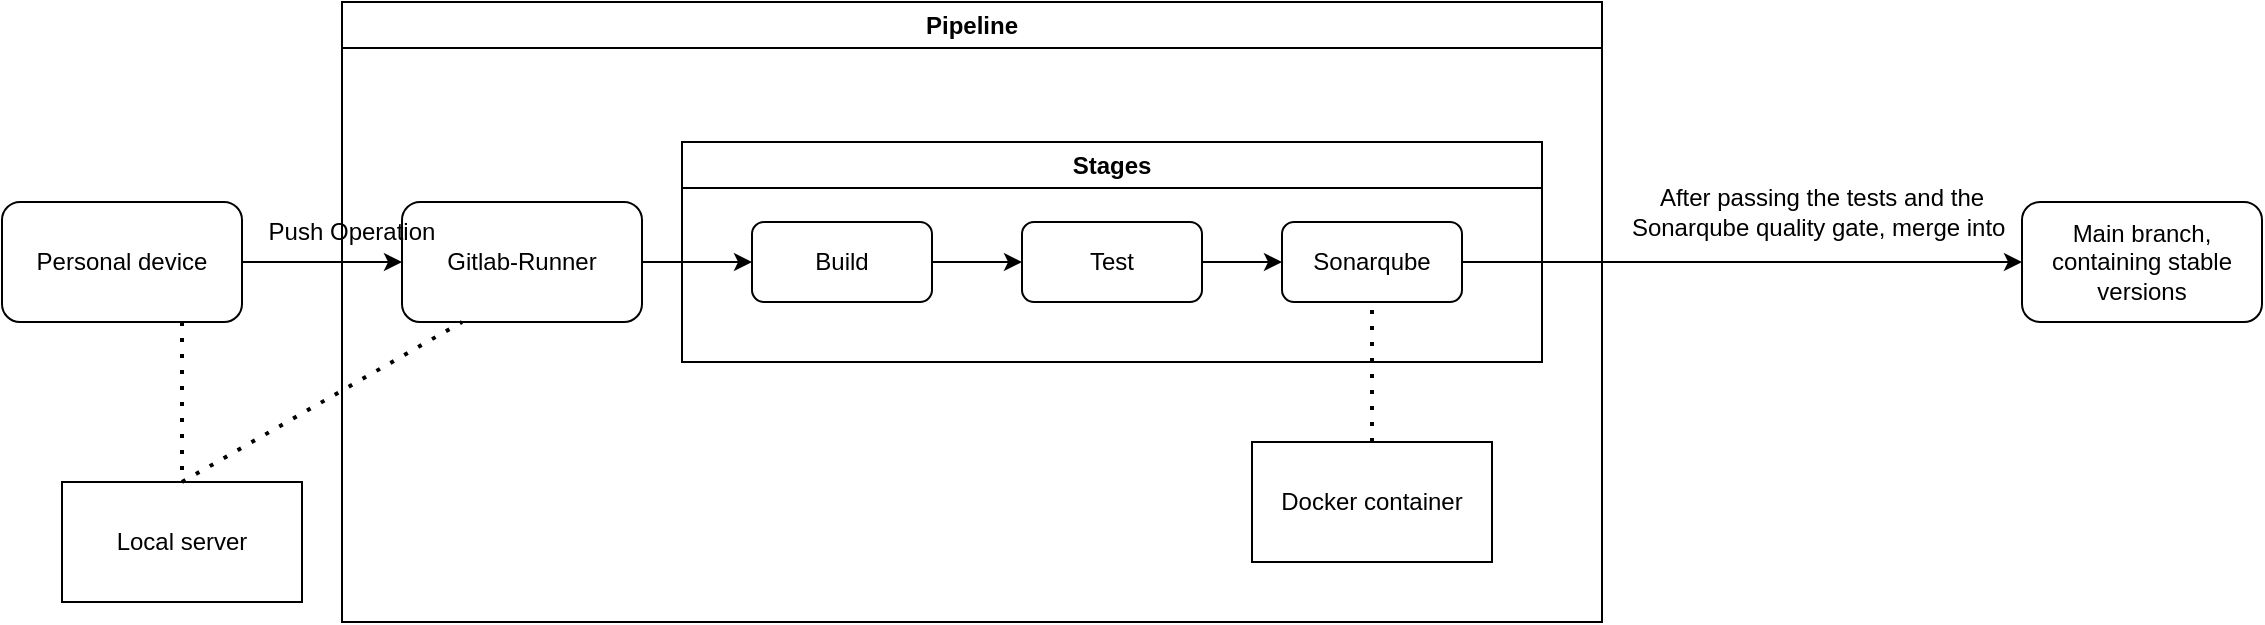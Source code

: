 <mxfile version="20.8.16" type="device"><diagram name="Page-1" id="X6yF2zE2kMj_40LFB2g9"><mxGraphModel dx="1150" dy="614" grid="1" gridSize="10" guides="1" tooltips="1" connect="1" arrows="1" fold="1" page="1" pageScale="1" pageWidth="850" pageHeight="1100" math="0" shadow="0"><root><mxCell id="0"/><mxCell id="1" parent="0"/><mxCell id="5A-sEJEt2-0Sr2_lfnwf-1" value="Personal device" style="rounded=1;whiteSpace=wrap;html=1;" parent="1" vertex="1"><mxGeometry x="100" y="130" width="120" height="60" as="geometry"/></mxCell><mxCell id="5A-sEJEt2-0Sr2_lfnwf-12" value="" style="edgeStyle=orthogonalEdgeStyle;rounded=0;orthogonalLoop=1;jettySize=auto;html=1;entryX=0;entryY=0.5;entryDx=0;entryDy=0;" parent="1" source="5A-sEJEt2-0Sr2_lfnwf-5" target="uMFjtRjIDLDGTQKSE167-3" edge="1"><mxGeometry relative="1" as="geometry"><mxPoint x="550" y="160" as="targetPoint"/></mxGeometry></mxCell><mxCell id="5A-sEJEt2-0Sr2_lfnwf-5" value="Gitlab-Runner" style="rounded=1;whiteSpace=wrap;html=1;" parent="1" vertex="1"><mxGeometry x="300" y="130" width="120" height="60" as="geometry"/></mxCell><mxCell id="5A-sEJEt2-0Sr2_lfnwf-6" value="Local server" style="rounded=0;whiteSpace=wrap;html=1;" parent="1" vertex="1"><mxGeometry x="130" y="270" width="120" height="60" as="geometry"/></mxCell><mxCell id="5A-sEJEt2-0Sr2_lfnwf-7" value="" style="endArrow=classic;html=1;rounded=0;exitX=1;exitY=0.5;exitDx=0;exitDy=0;entryX=0;entryY=0.5;entryDx=0;entryDy=0;" parent="1" source="5A-sEJEt2-0Sr2_lfnwf-1" target="5A-sEJEt2-0Sr2_lfnwf-5" edge="1"><mxGeometry width="50" height="50" relative="1" as="geometry"><mxPoint x="400" y="350" as="sourcePoint"/><mxPoint x="220" y="190" as="targetPoint"/></mxGeometry></mxCell><mxCell id="5A-sEJEt2-0Sr2_lfnwf-9" value="" style="endArrow=none;dashed=1;html=1;dashPattern=1 3;strokeWidth=2;rounded=0;entryX=0.25;entryY=1;entryDx=0;entryDy=0;exitX=0.5;exitY=0;exitDx=0;exitDy=0;" parent="1" source="5A-sEJEt2-0Sr2_lfnwf-6" target="5A-sEJEt2-0Sr2_lfnwf-5" edge="1"><mxGeometry width="50" height="50" relative="1" as="geometry"><mxPoint x="400" y="350" as="sourcePoint"/><mxPoint x="450" y="300" as="targetPoint"/></mxGeometry></mxCell><mxCell id="5A-sEJEt2-0Sr2_lfnwf-10" value="" style="endArrow=none;dashed=1;html=1;dashPattern=1 3;strokeWidth=2;rounded=0;entryX=0.5;entryY=0;entryDx=0;entryDy=0;exitX=0.75;exitY=1;exitDx=0;exitDy=0;" parent="1" source="5A-sEJEt2-0Sr2_lfnwf-1" target="5A-sEJEt2-0Sr2_lfnwf-6" edge="1"><mxGeometry width="50" height="50" relative="1" as="geometry"><mxPoint x="320" y="290" as="sourcePoint"/><mxPoint x="390" y="200" as="targetPoint"/></mxGeometry></mxCell><mxCell id="5A-sEJEt2-0Sr2_lfnwf-16" value="" style="edgeStyle=orthogonalEdgeStyle;rounded=0;orthogonalLoop=1;jettySize=auto;html=1;exitX=1;exitY=0.5;exitDx=0;exitDy=0;" parent="1" source="uMFjtRjIDLDGTQKSE167-5" target="5A-sEJEt2-0Sr2_lfnwf-15" edge="1"><mxGeometry relative="1" as="geometry"><mxPoint x="850" y="160" as="sourcePoint"/></mxGeometry></mxCell><mxCell id="5A-sEJEt2-0Sr2_lfnwf-15" value="Main branch, containing stable versions" style="whiteSpace=wrap;html=1;rounded=1;" parent="1" vertex="1"><mxGeometry x="1110" y="130" width="120" height="60" as="geometry"/></mxCell><mxCell id="5A-sEJEt2-0Sr2_lfnwf-17" value="Pipeline" style="swimlane;whiteSpace=wrap;html=1;" parent="1" vertex="1"><mxGeometry x="270" y="30" width="630" height="310" as="geometry"/></mxCell><mxCell id="uMFjtRjIDLDGTQKSE167-2" value="Stages" style="swimlane;whiteSpace=wrap;html=1;" vertex="1" parent="5A-sEJEt2-0Sr2_lfnwf-17"><mxGeometry x="170" y="70" width="430" height="110" as="geometry"/></mxCell><mxCell id="uMFjtRjIDLDGTQKSE167-3" value="Build" style="rounded=1;whiteSpace=wrap;html=1;" vertex="1" parent="uMFjtRjIDLDGTQKSE167-2"><mxGeometry x="35" y="40" width="90" height="40" as="geometry"/></mxCell><mxCell id="uMFjtRjIDLDGTQKSE167-4" value="Test" style="rounded=1;whiteSpace=wrap;html=1;" vertex="1" parent="uMFjtRjIDLDGTQKSE167-2"><mxGeometry x="170" y="40" width="90" height="40" as="geometry"/></mxCell><mxCell id="uMFjtRjIDLDGTQKSE167-5" value="Sonarqube" style="rounded=1;whiteSpace=wrap;html=1;" vertex="1" parent="uMFjtRjIDLDGTQKSE167-2"><mxGeometry x="300" y="40" width="90" height="40" as="geometry"/></mxCell><mxCell id="uMFjtRjIDLDGTQKSE167-7" value="" style="edgeStyle=orthogonalEdgeStyle;rounded=0;orthogonalLoop=1;jettySize=auto;html=1;entryX=0;entryY=0.5;entryDx=0;entryDy=0;exitX=1;exitY=0.5;exitDx=0;exitDy=0;" edge="1" parent="uMFjtRjIDLDGTQKSE167-2" source="uMFjtRjIDLDGTQKSE167-3" target="uMFjtRjIDLDGTQKSE167-4"><mxGeometry relative="1" as="geometry"><mxPoint x="60" y="70" as="sourcePoint"/><mxPoint x="105" y="70" as="targetPoint"/><Array as="points"><mxPoint x="150" y="60"/><mxPoint x="150" y="60"/></Array></mxGeometry></mxCell><mxCell id="uMFjtRjIDLDGTQKSE167-10" value="" style="edgeStyle=orthogonalEdgeStyle;rounded=0;orthogonalLoop=1;jettySize=auto;html=1;entryX=0;entryY=0.5;entryDx=0;entryDy=0;exitX=1;exitY=0.5;exitDx=0;exitDy=0;" edge="1" parent="uMFjtRjIDLDGTQKSE167-2" source="uMFjtRjIDLDGTQKSE167-4" target="uMFjtRjIDLDGTQKSE167-5"><mxGeometry relative="1" as="geometry"><mxPoint x="135" y="70" as="sourcePoint"/><mxPoint x="180" y="70" as="targetPoint"/><Array as="points"><mxPoint x="280" y="60"/><mxPoint x="280" y="60"/></Array></mxGeometry></mxCell><mxCell id="5A-sEJEt2-0Sr2_lfnwf-13" value="Docker container" style="rounded=0;whiteSpace=wrap;html=1;" parent="5A-sEJEt2-0Sr2_lfnwf-17" vertex="1"><mxGeometry x="455" y="220" width="120" height="60" as="geometry"/></mxCell><mxCell id="uMFjtRjIDLDGTQKSE167-13" value="" style="endArrow=none;dashed=1;html=1;dashPattern=1 3;strokeWidth=2;rounded=0;entryX=0.5;entryY=1;entryDx=0;entryDy=0;exitX=0.5;exitY=0;exitDx=0;exitDy=0;" edge="1" parent="5A-sEJEt2-0Sr2_lfnwf-17" source="5A-sEJEt2-0Sr2_lfnwf-13" target="uMFjtRjIDLDGTQKSE167-5"><mxGeometry width="50" height="50" relative="1" as="geometry"><mxPoint x="-70" y="470" as="sourcePoint"/><mxPoint x="70" y="170" as="targetPoint"/></mxGeometry></mxCell><mxCell id="uMFjtRjIDLDGTQKSE167-1" value="Push Operation" style="text;html=1;strokeColor=none;fillColor=none;align=center;verticalAlign=middle;whiteSpace=wrap;rounded=0;" vertex="1" parent="1"><mxGeometry x="200" y="130" width="150" height="30" as="geometry"/></mxCell><mxCell id="uMFjtRjIDLDGTQKSE167-6" value="After passing the tests and the Sonarqube quality gate, merge into&amp;nbsp;" style="text;html=1;strokeColor=none;fillColor=none;align=center;verticalAlign=middle;whiteSpace=wrap;rounded=0;" vertex="1" parent="1"><mxGeometry x="910" y="120" width="200" height="30" as="geometry"/></mxCell></root></mxGraphModel></diagram></mxfile>
